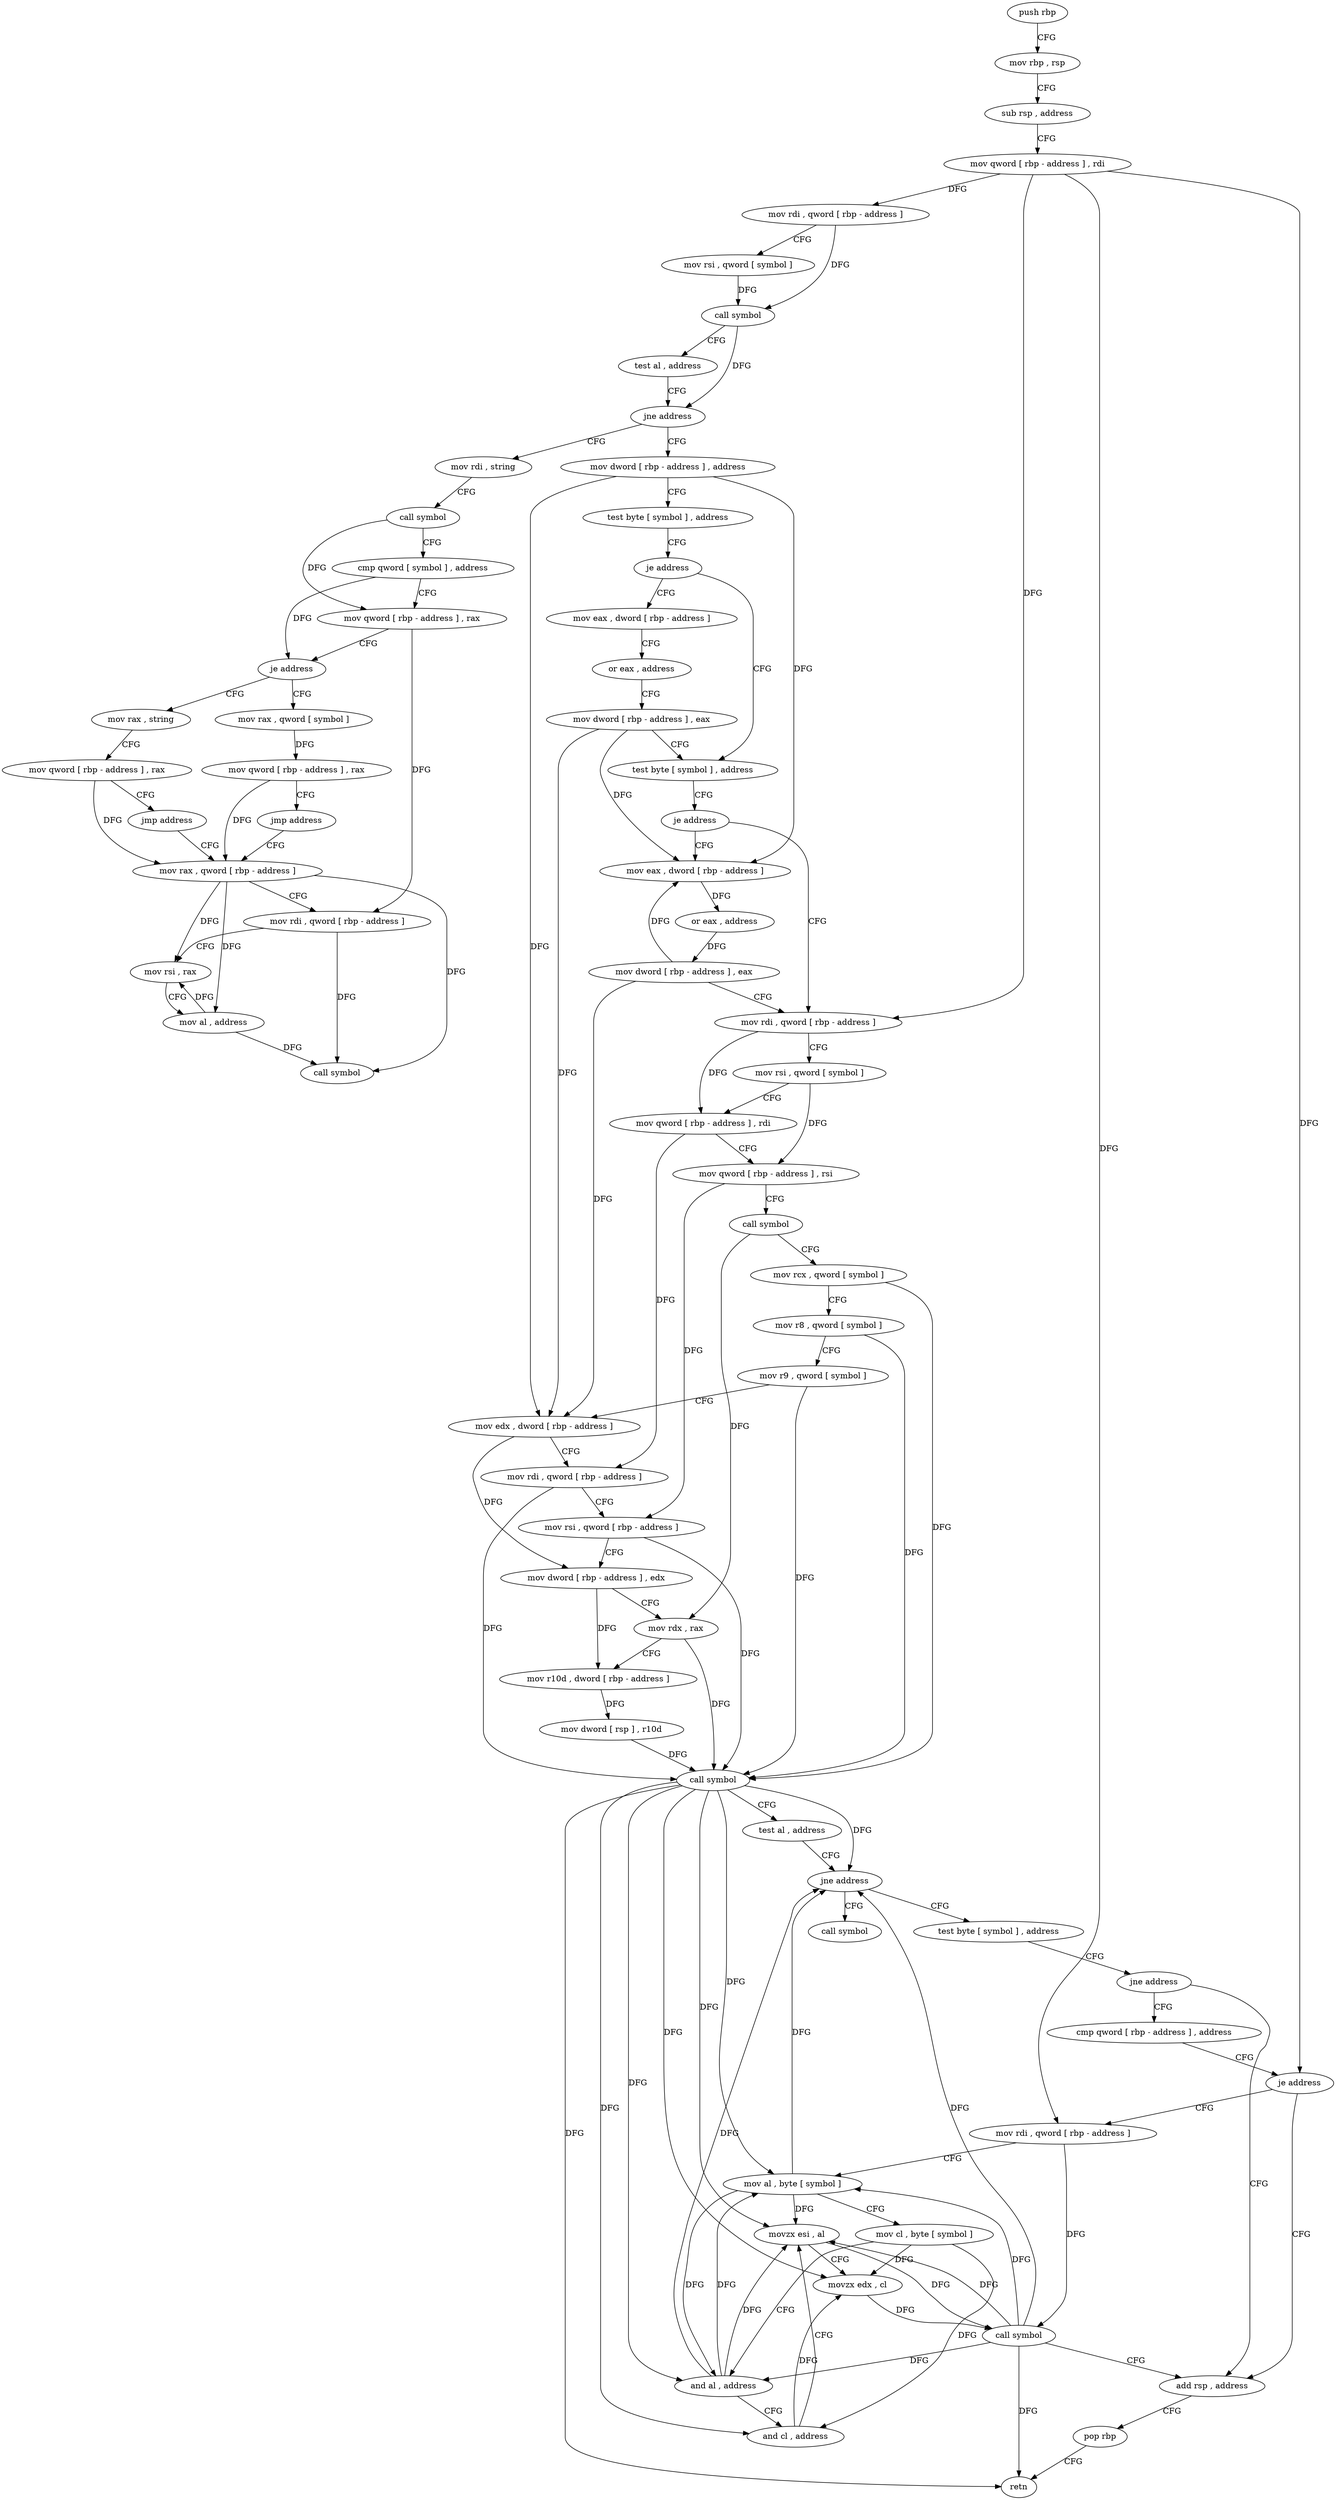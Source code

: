 digraph "func" {
"4217296" [label = "push rbp" ]
"4217297" [label = "mov rbp , rsp" ]
"4217300" [label = "sub rsp , address" ]
"4217304" [label = "mov qword [ rbp - address ] , rdi" ]
"4217308" [label = "mov rdi , qword [ rbp - address ]" ]
"4217312" [label = "mov rsi , qword [ symbol ]" ]
"4217320" [label = "call symbol" ]
"4217325" [label = "test al , address" ]
"4217327" [label = "jne address" ]
"4217421" [label = "mov dword [ rbp - address ] , address" ]
"4217333" [label = "mov rdi , string" ]
"4217428" [label = "test byte [ symbol ] , address" ]
"4217436" [label = "je address" ]
"4217451" [label = "test byte [ symbol ] , address" ]
"4217442" [label = "mov eax , dword [ rbp - address ]" ]
"4217343" [label = "call symbol" ]
"4217348" [label = "cmp qword [ symbol ] , address" ]
"4217357" [label = "mov qword [ rbp - address ] , rax" ]
"4217361" [label = "je address" ]
"4217384" [label = "mov rax , string" ]
"4217367" [label = "mov rax , qword [ symbol ]" ]
"4217459" [label = "je address" ]
"4217474" [label = "mov rdi , qword [ rbp - address ]" ]
"4217465" [label = "mov eax , dword [ rbp - address ]" ]
"4217445" [label = "or eax , address" ]
"4217448" [label = "mov dword [ rbp - address ] , eax" ]
"4217394" [label = "mov qword [ rbp - address ] , rax" ]
"4217398" [label = "jmp address" ]
"4217403" [label = "mov rax , qword [ rbp - address ]" ]
"4217375" [label = "mov qword [ rbp - address ] , rax" ]
"4217379" [label = "jmp address" ]
"4217478" [label = "mov rsi , qword [ symbol ]" ]
"4217486" [label = "mov qword [ rbp - address ] , rdi" ]
"4217490" [label = "mov qword [ rbp - address ] , rsi" ]
"4217494" [label = "call symbol" ]
"4217499" [label = "mov rcx , qword [ symbol ]" ]
"4217507" [label = "mov r8 , qword [ symbol ]" ]
"4217515" [label = "mov r9 , qword [ symbol ]" ]
"4217523" [label = "mov edx , dword [ rbp - address ]" ]
"4217526" [label = "mov rdi , qword [ rbp - address ]" ]
"4217530" [label = "mov rsi , qword [ rbp - address ]" ]
"4217534" [label = "mov dword [ rbp - address ] , edx" ]
"4217537" [label = "mov rdx , rax" ]
"4217540" [label = "mov r10d , dword [ rbp - address ]" ]
"4217544" [label = "mov dword [ rsp ] , r10d" ]
"4217548" [label = "call symbol" ]
"4217553" [label = "test al , address" ]
"4217555" [label = "jne address" ]
"4217566" [label = "test byte [ symbol ] , address" ]
"4217561" [label = "call symbol" ]
"4217468" [label = "or eax , address" ]
"4217471" [label = "mov dword [ rbp - address ] , eax" ]
"4217407" [label = "mov rdi , qword [ rbp - address ]" ]
"4217411" [label = "mov rsi , rax" ]
"4217414" [label = "mov al , address" ]
"4217416" [label = "call symbol" ]
"4217574" [label = "jne address" ]
"4217625" [label = "add rsp , address" ]
"4217580" [label = "cmp qword [ rbp - address ] , address" ]
"4217629" [label = "pop rbp" ]
"4217630" [label = "retn" ]
"4217585" [label = "je address" ]
"4217591" [label = "mov rdi , qword [ rbp - address ]" ]
"4217595" [label = "mov al , byte [ symbol ]" ]
"4217602" [label = "mov cl , byte [ symbol ]" ]
"4217609" [label = "and al , address" ]
"4217611" [label = "and cl , address" ]
"4217614" [label = "movzx esi , al" ]
"4217617" [label = "movzx edx , cl" ]
"4217620" [label = "call symbol" ]
"4217296" -> "4217297" [ label = "CFG" ]
"4217297" -> "4217300" [ label = "CFG" ]
"4217300" -> "4217304" [ label = "CFG" ]
"4217304" -> "4217308" [ label = "DFG" ]
"4217304" -> "4217474" [ label = "DFG" ]
"4217304" -> "4217585" [ label = "DFG" ]
"4217304" -> "4217591" [ label = "DFG" ]
"4217308" -> "4217312" [ label = "CFG" ]
"4217308" -> "4217320" [ label = "DFG" ]
"4217312" -> "4217320" [ label = "DFG" ]
"4217320" -> "4217325" [ label = "CFG" ]
"4217320" -> "4217327" [ label = "DFG" ]
"4217325" -> "4217327" [ label = "CFG" ]
"4217327" -> "4217421" [ label = "CFG" ]
"4217327" -> "4217333" [ label = "CFG" ]
"4217421" -> "4217428" [ label = "CFG" ]
"4217421" -> "4217523" [ label = "DFG" ]
"4217421" -> "4217465" [ label = "DFG" ]
"4217333" -> "4217343" [ label = "CFG" ]
"4217428" -> "4217436" [ label = "CFG" ]
"4217436" -> "4217451" [ label = "CFG" ]
"4217436" -> "4217442" [ label = "CFG" ]
"4217451" -> "4217459" [ label = "CFG" ]
"4217442" -> "4217445" [ label = "CFG" ]
"4217343" -> "4217348" [ label = "CFG" ]
"4217343" -> "4217357" [ label = "DFG" ]
"4217348" -> "4217357" [ label = "CFG" ]
"4217348" -> "4217361" [ label = "DFG" ]
"4217357" -> "4217361" [ label = "CFG" ]
"4217357" -> "4217407" [ label = "DFG" ]
"4217361" -> "4217384" [ label = "CFG" ]
"4217361" -> "4217367" [ label = "CFG" ]
"4217384" -> "4217394" [ label = "CFG" ]
"4217367" -> "4217375" [ label = "DFG" ]
"4217459" -> "4217474" [ label = "CFG" ]
"4217459" -> "4217465" [ label = "CFG" ]
"4217474" -> "4217478" [ label = "CFG" ]
"4217474" -> "4217486" [ label = "DFG" ]
"4217465" -> "4217468" [ label = "DFG" ]
"4217445" -> "4217448" [ label = "CFG" ]
"4217448" -> "4217451" [ label = "CFG" ]
"4217448" -> "4217523" [ label = "DFG" ]
"4217448" -> "4217465" [ label = "DFG" ]
"4217394" -> "4217398" [ label = "CFG" ]
"4217394" -> "4217403" [ label = "DFG" ]
"4217398" -> "4217403" [ label = "CFG" ]
"4217403" -> "4217407" [ label = "CFG" ]
"4217403" -> "4217411" [ label = "DFG" ]
"4217403" -> "4217414" [ label = "DFG" ]
"4217403" -> "4217416" [ label = "DFG" ]
"4217375" -> "4217379" [ label = "CFG" ]
"4217375" -> "4217403" [ label = "DFG" ]
"4217379" -> "4217403" [ label = "CFG" ]
"4217478" -> "4217486" [ label = "CFG" ]
"4217478" -> "4217490" [ label = "DFG" ]
"4217486" -> "4217490" [ label = "CFG" ]
"4217486" -> "4217526" [ label = "DFG" ]
"4217490" -> "4217494" [ label = "CFG" ]
"4217490" -> "4217530" [ label = "DFG" ]
"4217494" -> "4217499" [ label = "CFG" ]
"4217494" -> "4217537" [ label = "DFG" ]
"4217499" -> "4217507" [ label = "CFG" ]
"4217499" -> "4217548" [ label = "DFG" ]
"4217507" -> "4217515" [ label = "CFG" ]
"4217507" -> "4217548" [ label = "DFG" ]
"4217515" -> "4217523" [ label = "CFG" ]
"4217515" -> "4217548" [ label = "DFG" ]
"4217523" -> "4217526" [ label = "CFG" ]
"4217523" -> "4217534" [ label = "DFG" ]
"4217526" -> "4217530" [ label = "CFG" ]
"4217526" -> "4217548" [ label = "DFG" ]
"4217530" -> "4217534" [ label = "CFG" ]
"4217530" -> "4217548" [ label = "DFG" ]
"4217534" -> "4217537" [ label = "CFG" ]
"4217534" -> "4217540" [ label = "DFG" ]
"4217537" -> "4217540" [ label = "CFG" ]
"4217537" -> "4217548" [ label = "DFG" ]
"4217540" -> "4217544" [ label = "DFG" ]
"4217544" -> "4217548" [ label = "DFG" ]
"4217548" -> "4217553" [ label = "CFG" ]
"4217548" -> "4217555" [ label = "DFG" ]
"4217548" -> "4217630" [ label = "DFG" ]
"4217548" -> "4217595" [ label = "DFG" ]
"4217548" -> "4217609" [ label = "DFG" ]
"4217548" -> "4217614" [ label = "DFG" ]
"4217548" -> "4217611" [ label = "DFG" ]
"4217548" -> "4217617" [ label = "DFG" ]
"4217553" -> "4217555" [ label = "CFG" ]
"4217555" -> "4217566" [ label = "CFG" ]
"4217555" -> "4217561" [ label = "CFG" ]
"4217566" -> "4217574" [ label = "CFG" ]
"4217468" -> "4217471" [ label = "DFG" ]
"4217471" -> "4217474" [ label = "CFG" ]
"4217471" -> "4217523" [ label = "DFG" ]
"4217471" -> "4217465" [ label = "DFG" ]
"4217407" -> "4217411" [ label = "CFG" ]
"4217407" -> "4217416" [ label = "DFG" ]
"4217411" -> "4217414" [ label = "CFG" ]
"4217414" -> "4217416" [ label = "DFG" ]
"4217414" -> "4217411" [ label = "DFG" ]
"4217574" -> "4217625" [ label = "CFG" ]
"4217574" -> "4217580" [ label = "CFG" ]
"4217625" -> "4217629" [ label = "CFG" ]
"4217580" -> "4217585" [ label = "CFG" ]
"4217629" -> "4217630" [ label = "CFG" ]
"4217585" -> "4217625" [ label = "CFG" ]
"4217585" -> "4217591" [ label = "CFG" ]
"4217591" -> "4217595" [ label = "CFG" ]
"4217591" -> "4217620" [ label = "DFG" ]
"4217595" -> "4217602" [ label = "CFG" ]
"4217595" -> "4217555" [ label = "DFG" ]
"4217595" -> "4217609" [ label = "DFG" ]
"4217595" -> "4217614" [ label = "DFG" ]
"4217602" -> "4217609" [ label = "CFG" ]
"4217602" -> "4217611" [ label = "DFG" ]
"4217602" -> "4217617" [ label = "DFG" ]
"4217609" -> "4217611" [ label = "CFG" ]
"4217609" -> "4217555" [ label = "DFG" ]
"4217609" -> "4217595" [ label = "DFG" ]
"4217609" -> "4217614" [ label = "DFG" ]
"4217611" -> "4217614" [ label = "CFG" ]
"4217611" -> "4217617" [ label = "DFG" ]
"4217614" -> "4217617" [ label = "CFG" ]
"4217614" -> "4217620" [ label = "DFG" ]
"4217617" -> "4217620" [ label = "DFG" ]
"4217620" -> "4217625" [ label = "CFG" ]
"4217620" -> "4217555" [ label = "DFG" ]
"4217620" -> "4217595" [ label = "DFG" ]
"4217620" -> "4217609" [ label = "DFG" ]
"4217620" -> "4217614" [ label = "DFG" ]
"4217620" -> "4217630" [ label = "DFG" ]
}
